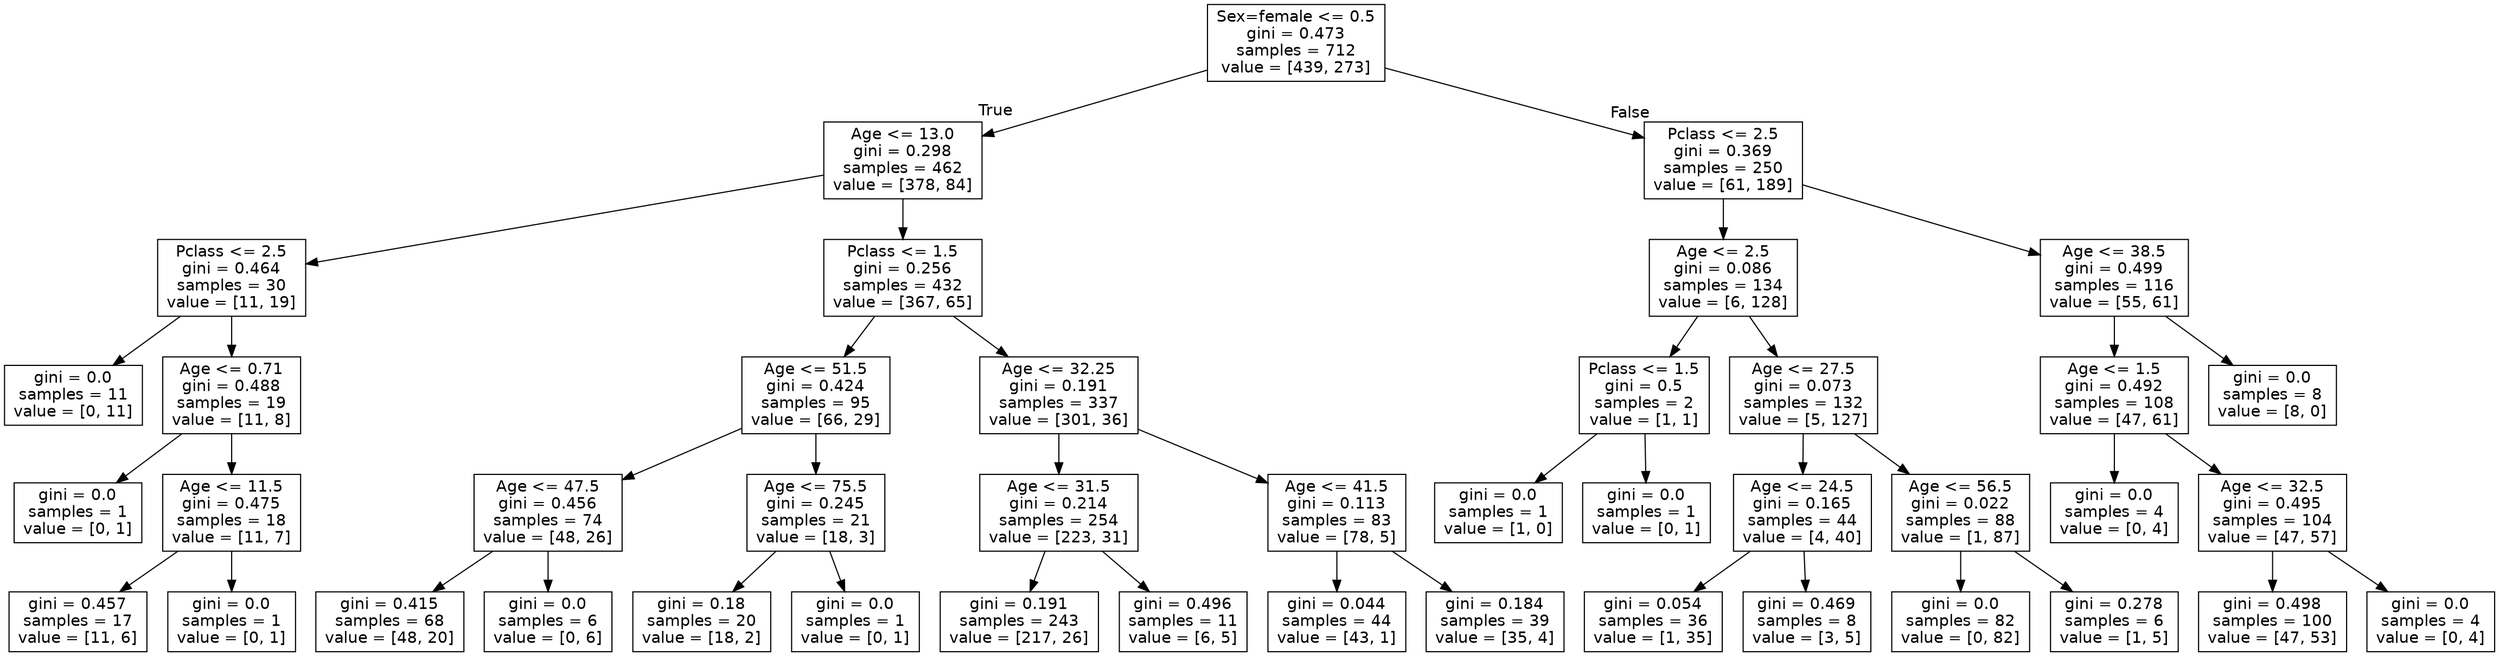 digraph Tree {
node [shape=box, fontname="helvetica"] ;
edge [fontname="helvetica"] ;
0 [label="Sex=female <= 0.5\ngini = 0.473\nsamples = 712\nvalue = [439, 273]"] ;
1 [label="Age <= 13.0\ngini = 0.298\nsamples = 462\nvalue = [378, 84]"] ;
0 -> 1 [labeldistance=2.5, labelangle=45, headlabel="True"] ;
2 [label="Pclass <= 2.5\ngini = 0.464\nsamples = 30\nvalue = [11, 19]"] ;
1 -> 2 ;
3 [label="gini = 0.0\nsamples = 11\nvalue = [0, 11]"] ;
2 -> 3 ;
4 [label="Age <= 0.71\ngini = 0.488\nsamples = 19\nvalue = [11, 8]"] ;
2 -> 4 ;
5 [label="gini = 0.0\nsamples = 1\nvalue = [0, 1]"] ;
4 -> 5 ;
6 [label="Age <= 11.5\ngini = 0.475\nsamples = 18\nvalue = [11, 7]"] ;
4 -> 6 ;
7 [label="gini = 0.457\nsamples = 17\nvalue = [11, 6]"] ;
6 -> 7 ;
8 [label="gini = 0.0\nsamples = 1\nvalue = [0, 1]"] ;
6 -> 8 ;
9 [label="Pclass <= 1.5\ngini = 0.256\nsamples = 432\nvalue = [367, 65]"] ;
1 -> 9 ;
10 [label="Age <= 51.5\ngini = 0.424\nsamples = 95\nvalue = [66, 29]"] ;
9 -> 10 ;
11 [label="Age <= 47.5\ngini = 0.456\nsamples = 74\nvalue = [48, 26]"] ;
10 -> 11 ;
12 [label="gini = 0.415\nsamples = 68\nvalue = [48, 20]"] ;
11 -> 12 ;
13 [label="gini = 0.0\nsamples = 6\nvalue = [0, 6]"] ;
11 -> 13 ;
14 [label="Age <= 75.5\ngini = 0.245\nsamples = 21\nvalue = [18, 3]"] ;
10 -> 14 ;
15 [label="gini = 0.18\nsamples = 20\nvalue = [18, 2]"] ;
14 -> 15 ;
16 [label="gini = 0.0\nsamples = 1\nvalue = [0, 1]"] ;
14 -> 16 ;
17 [label="Age <= 32.25\ngini = 0.191\nsamples = 337\nvalue = [301, 36]"] ;
9 -> 17 ;
18 [label="Age <= 31.5\ngini = 0.214\nsamples = 254\nvalue = [223, 31]"] ;
17 -> 18 ;
19 [label="gini = 0.191\nsamples = 243\nvalue = [217, 26]"] ;
18 -> 19 ;
20 [label="gini = 0.496\nsamples = 11\nvalue = [6, 5]"] ;
18 -> 20 ;
21 [label="Age <= 41.5\ngini = 0.113\nsamples = 83\nvalue = [78, 5]"] ;
17 -> 21 ;
22 [label="gini = 0.044\nsamples = 44\nvalue = [43, 1]"] ;
21 -> 22 ;
23 [label="gini = 0.184\nsamples = 39\nvalue = [35, 4]"] ;
21 -> 23 ;
24 [label="Pclass <= 2.5\ngini = 0.369\nsamples = 250\nvalue = [61, 189]"] ;
0 -> 24 [labeldistance=2.5, labelangle=-45, headlabel="False"] ;
25 [label="Age <= 2.5\ngini = 0.086\nsamples = 134\nvalue = [6, 128]"] ;
24 -> 25 ;
26 [label="Pclass <= 1.5\ngini = 0.5\nsamples = 2\nvalue = [1, 1]"] ;
25 -> 26 ;
27 [label="gini = 0.0\nsamples = 1\nvalue = [1, 0]"] ;
26 -> 27 ;
28 [label="gini = 0.0\nsamples = 1\nvalue = [0, 1]"] ;
26 -> 28 ;
29 [label="Age <= 27.5\ngini = 0.073\nsamples = 132\nvalue = [5, 127]"] ;
25 -> 29 ;
30 [label="Age <= 24.5\ngini = 0.165\nsamples = 44\nvalue = [4, 40]"] ;
29 -> 30 ;
31 [label="gini = 0.054\nsamples = 36\nvalue = [1, 35]"] ;
30 -> 31 ;
32 [label="gini = 0.469\nsamples = 8\nvalue = [3, 5]"] ;
30 -> 32 ;
33 [label="Age <= 56.5\ngini = 0.022\nsamples = 88\nvalue = [1, 87]"] ;
29 -> 33 ;
34 [label="gini = 0.0\nsamples = 82\nvalue = [0, 82]"] ;
33 -> 34 ;
35 [label="gini = 0.278\nsamples = 6\nvalue = [1, 5]"] ;
33 -> 35 ;
36 [label="Age <= 38.5\ngini = 0.499\nsamples = 116\nvalue = [55, 61]"] ;
24 -> 36 ;
37 [label="Age <= 1.5\ngini = 0.492\nsamples = 108\nvalue = [47, 61]"] ;
36 -> 37 ;
38 [label="gini = 0.0\nsamples = 4\nvalue = [0, 4]"] ;
37 -> 38 ;
39 [label="Age <= 32.5\ngini = 0.495\nsamples = 104\nvalue = [47, 57]"] ;
37 -> 39 ;
40 [label="gini = 0.498\nsamples = 100\nvalue = [47, 53]"] ;
39 -> 40 ;
41 [label="gini = 0.0\nsamples = 4\nvalue = [0, 4]"] ;
39 -> 41 ;
42 [label="gini = 0.0\nsamples = 8\nvalue = [8, 0]"] ;
36 -> 42 ;
}